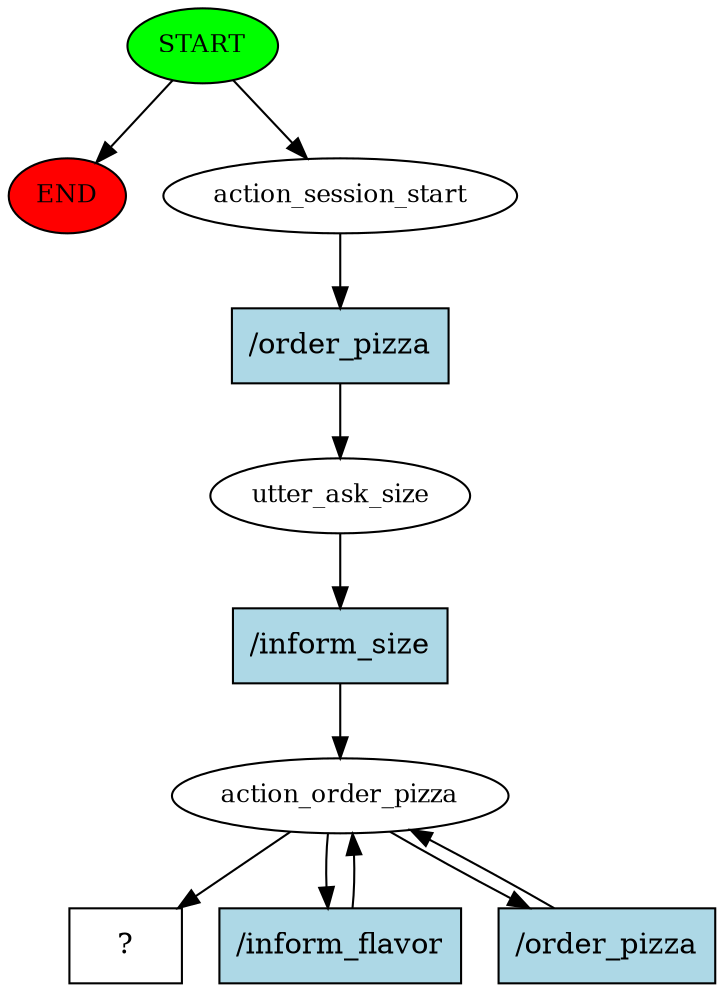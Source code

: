 digraph  {
0 [class="start active", fillcolor=green, fontsize=12, label=START, style=filled];
"-1" [class=end, fillcolor=red, fontsize=12, label=END, style=filled];
1 [class=active, fontsize=12, label=action_session_start];
2 [class=active, fontsize=12, label=utter_ask_size];
3 [class=active, fontsize=12, label=action_order_pizza];
6 [class="intent dashed active", label="  ?  ", shape=rect];
7 [class="intent active", fillcolor=lightblue, label="/order_pizza", shape=rect, style=filled];
8 [class="intent active", fillcolor=lightblue, label="/inform_size", shape=rect, style=filled];
9 [class="intent active", fillcolor=lightblue, label="/inform_flavor", shape=rect, style=filled];
10 [class="intent active", fillcolor=lightblue, label="/order_pizza", shape=rect, style=filled];
0 -> "-1"  [class="", key=NONE, label=""];
0 -> 1  [class=active, key=NONE, label=""];
1 -> 7  [class=active, key=0];
2 -> 8  [class=active, key=0];
3 -> 6  [class=active, key=NONE, label=""];
3 -> 9  [class=active, key=0];
3 -> 10  [class=active, key=0];
7 -> 2  [class=active, key=0];
8 -> 3  [class=active, key=0];
9 -> 3  [class=active, key=0];
10 -> 3  [class=active, key=0];
}

